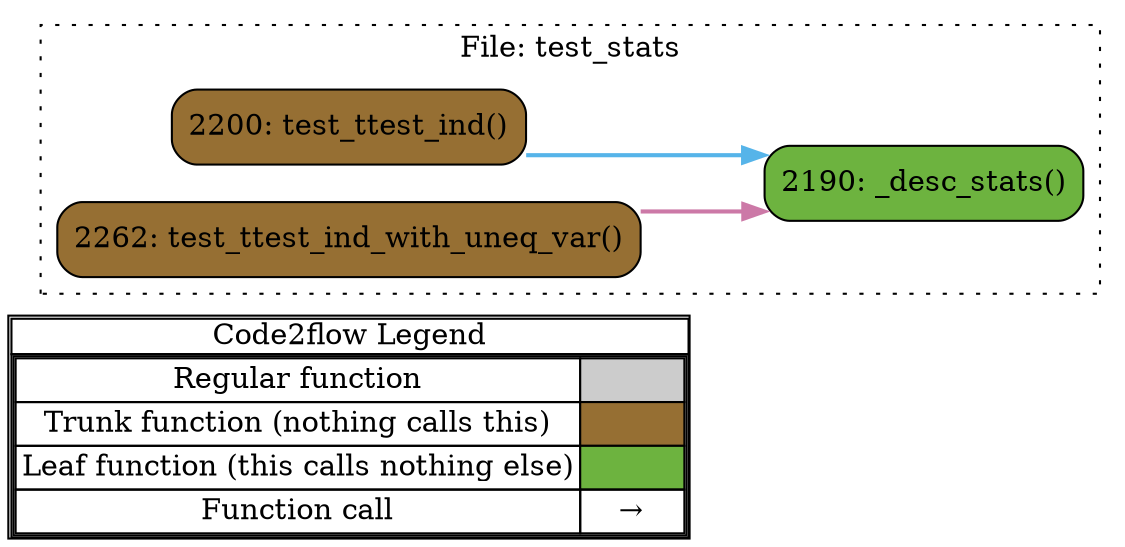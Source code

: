 digraph G {
concentrate=true;
splines="ortho";
rankdir="LR";
subgraph legend{
    rank = min;
    label = "legend";
    Legend [shape=none, margin=0, label = <
        <table cellspacing="0" cellpadding="0" border="1"><tr><td>Code2flow Legend</td></tr><tr><td>
        <table cellspacing="0">
        <tr><td>Regular function</td><td width="50px" bgcolor='#cccccc'></td></tr>
        <tr><td>Trunk function (nothing calls this)</td><td bgcolor='#966F33'></td></tr>
        <tr><td>Leaf function (this calls nothing else)</td><td bgcolor='#6db33f'></td></tr>
        <tr><td>Function call</td><td><font color='black'>&#8594;</font></td></tr>
        </table></td></tr></table>
        >];
}node_bf23d93b [label="2190: _desc_stats()" name="test_stats::_desc_stats" shape="rect" style="rounded,filled" fillcolor="#6db33f" ];
node_1a576d7a [label="2200: test_ttest_ind()" name="test_stats::test_ttest_ind" shape="rect" style="rounded,filled" fillcolor="#966F33" ];
node_cdd96dc7 [label="2262: test_ttest_ind_with_uneq_var()" name="test_stats::test_ttest_ind_with_uneq_var" shape="rect" style="rounded,filled" fillcolor="#966F33" ];
node_1a576d7a -> node_bf23d93b [color="#56B4E9" penwidth="2"];
node_1a576d7a -> node_bf23d93b [color="#56B4E9" penwidth="2"];
node_1a576d7a -> node_bf23d93b [color="#56B4E9" penwidth="2"];
node_cdd96dc7 -> node_bf23d93b [color="#CC79A7" penwidth="2"];
node_cdd96dc7 -> node_bf23d93b [color="#CC79A7" penwidth="2"];
node_cdd96dc7 -> node_bf23d93b [color="#CC79A7" penwidth="2"];
node_cdd96dc7 -> node_bf23d93b [color="#CC79A7" penwidth="2"];
node_cdd96dc7 -> node_bf23d93b [color="#CC79A7" penwidth="2"];
node_cdd96dc7 -> node_bf23d93b [color="#CC79A7" penwidth="2"];
node_cdd96dc7 -> node_bf23d93b [color="#CC79A7" penwidth="2"];
node_cdd96dc7 -> node_bf23d93b [color="#CC79A7" penwidth="2"];
subgraph cluster_7ac7cbdf {
    node_bf23d93b node_1a576d7a node_cdd96dc7;
    label="File: test_stats";
    name="test_stats";
    style="filled";
    graph[style=dotted];
};
}
